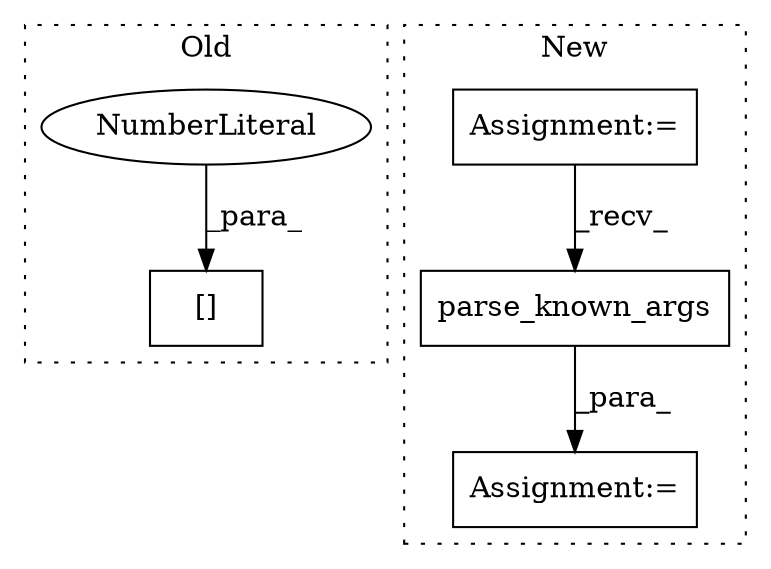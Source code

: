 digraph G {
subgraph cluster0 {
1 [label="[]" a="2" s="673,683" l="9,1" shape="box"];
3 [label="NumberLiteral" a="34" s="682" l="1" shape="ellipse"];
label = "Old";
style="dotted";
}
subgraph cluster1 {
2 [label="parse_known_args" a="32" s="1039" l="18" shape="box"];
4 [label="Assignment:=" a="7" s="1030" l="2" shape="box"];
5 [label="Assignment:=" a="7" s="976" l="1" shape="box"];
label = "New";
style="dotted";
}
2 -> 4 [label="_para_"];
3 -> 1 [label="_para_"];
5 -> 2 [label="_recv_"];
}